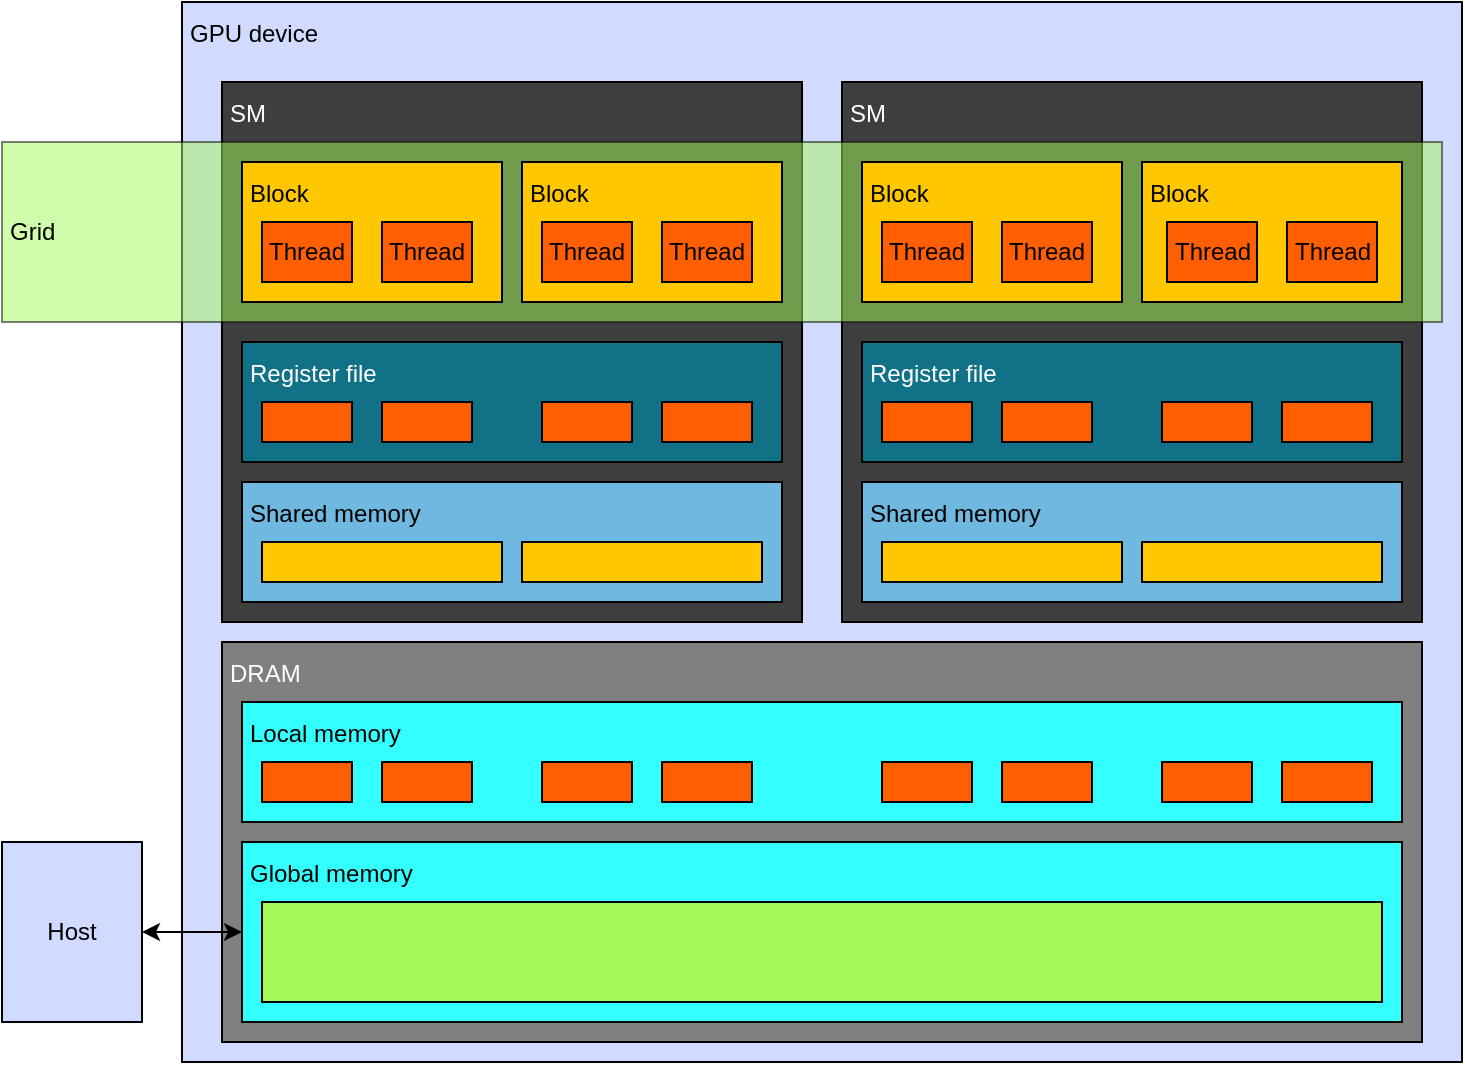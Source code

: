 <mxfile version="19.0.3" type="device" pages="2"><diagram id="NVqKGqWUO9oTKaJdgstw" name="Memory"><mxGraphModel dx="1422" dy="905" grid="1" gridSize="10" guides="1" tooltips="1" connect="1" arrows="1" fold="1" page="1" pageScale="1" pageWidth="850" pageHeight="1100" math="0" shadow="0"><root><mxCell id="0"/><mxCell id="1" parent="0"/><mxCell id="DMmCbcf1TtDY4tz1RF_1-1" value="GPU device" style="rounded=0;whiteSpace=wrap;html=1;align=left;verticalAlign=top;fillColor=#D1DAFF;spacing=4;" vertex="1" parent="1"><mxGeometry x="140" y="220" width="640" height="530" as="geometry"/></mxCell><mxCell id="DMmCbcf1TtDY4tz1RF_1-4" value="DRAM" style="rounded=0;whiteSpace=wrap;html=1;align=left;verticalAlign=top;fillColor=#808080;fontColor=#FFFFFF;spacing=4;" vertex="1" parent="1"><mxGeometry x="160" y="540" width="600" height="200" as="geometry"/></mxCell><mxCell id="DMmCbcf1TtDY4tz1RF_1-5" value="SM" style="rounded=0;whiteSpace=wrap;html=1;align=left;verticalAlign=top;fillColor=#3e3e3e;fontColor=#FFFFFF;spacing=4;" vertex="1" parent="1"><mxGeometry x="160" y="260" width="290" height="270" as="geometry"/></mxCell><mxCell id="DMmCbcf1TtDY4tz1RF_1-6" value="SM" style="rounded=0;whiteSpace=wrap;html=1;align=left;verticalAlign=top;fillColor=#3e3e3e;fontColor=#FFFFFF;spacing=4;" vertex="1" parent="1"><mxGeometry x="470" y="260" width="290" height="270" as="geometry"/></mxCell><mxCell id="DMmCbcf1TtDY4tz1RF_1-7" value="Register file" style="rounded=0;whiteSpace=wrap;html=1;align=left;verticalAlign=top;fillColor=#117187;fontColor=#FFFFFF;spacing=4;" vertex="1" parent="1"><mxGeometry x="170" y="390" width="270" height="60" as="geometry"/></mxCell><mxCell id="DMmCbcf1TtDY4tz1RF_1-8" value="Register file" style="rounded=0;whiteSpace=wrap;html=1;align=left;verticalAlign=top;fillColor=#117187;fontColor=#FFFFFF;spacing=4;" vertex="1" parent="1"><mxGeometry x="480" y="390" width="270" height="60" as="geometry"/></mxCell><mxCell id="DMmCbcf1TtDY4tz1RF_1-9" value="Shared memory" style="rounded=0;whiteSpace=wrap;html=1;align=left;verticalAlign=top;fillColor=#6fb8e0;spacing=4;" vertex="1" parent="1"><mxGeometry x="480" y="460" width="270" height="60" as="geometry"/></mxCell><mxCell id="DMmCbcf1TtDY4tz1RF_1-50" value="Grid" style="rounded=0;whiteSpace=wrap;html=1;fontColor=#000000;fillColor=#a3fa59;strokeColor=default;opacity=50;align=left;spacing=4;" vertex="1" parent="1"><mxGeometry x="50" y="290" width="720" height="90" as="geometry"/></mxCell><mxCell id="DMmCbcf1TtDY4tz1RF_1-10" value="Shared memory" style="rounded=0;whiteSpace=wrap;html=1;align=left;verticalAlign=top;fillColor=#6fb8e0;spacing=4;" vertex="1" parent="1"><mxGeometry x="170" y="460" width="270" height="60" as="geometry"/></mxCell><mxCell id="DMmCbcf1TtDY4tz1RF_1-11" value="Block" style="rounded=0;whiteSpace=wrap;html=1;align=left;verticalAlign=top;fillColor=#ffc700;spacing=4;" vertex="1" parent="1"><mxGeometry x="170" y="300" width="130" height="70" as="geometry"/></mxCell><mxCell id="DMmCbcf1TtDY4tz1RF_1-12" value="Block" style="rounded=0;whiteSpace=wrap;html=1;align=left;verticalAlign=top;fillColor=#ffc700;spacing=4;" vertex="1" parent="1"><mxGeometry x="310" y="300" width="130" height="70" as="geometry"/></mxCell><mxCell id="DMmCbcf1TtDY4tz1RF_1-13" value="Block" style="rounded=0;whiteSpace=wrap;html=1;align=left;verticalAlign=top;fillColor=#ffc700;spacing=4;" vertex="1" parent="1"><mxGeometry x="480" y="300" width="130" height="70" as="geometry"/></mxCell><mxCell id="DMmCbcf1TtDY4tz1RF_1-14" value="Block" style="rounded=0;whiteSpace=wrap;html=1;align=left;verticalAlign=top;fillColor=#ffc700;spacing=4;" vertex="1" parent="1"><mxGeometry x="620" y="300" width="130" height="70" as="geometry"/></mxCell><mxCell id="DMmCbcf1TtDY4tz1RF_1-15" value="Thread" style="rounded=0;whiteSpace=wrap;html=1;fillColor=#ff5f00;spacing=4;" vertex="1" parent="1"><mxGeometry x="180" y="330" width="45" height="30" as="geometry"/></mxCell><mxCell id="DMmCbcf1TtDY4tz1RF_1-16" value="Thread" style="rounded=0;whiteSpace=wrap;html=1;fillColor=#ff5f00;spacing=4;" vertex="1" parent="1"><mxGeometry x="240" y="330" width="45" height="30" as="geometry"/></mxCell><mxCell id="DMmCbcf1TtDY4tz1RF_1-17" value="Thread" style="rounded=0;whiteSpace=wrap;html=1;fillColor=#ff5f00;spacing=4;" vertex="1" parent="1"><mxGeometry x="320" y="330" width="45" height="30" as="geometry"/></mxCell><mxCell id="DMmCbcf1TtDY4tz1RF_1-18" value="Thread" style="rounded=0;whiteSpace=wrap;html=1;fillColor=#ff5f00;spacing=4;" vertex="1" parent="1"><mxGeometry x="380" y="330" width="45" height="30" as="geometry"/></mxCell><mxCell id="DMmCbcf1TtDY4tz1RF_1-19" value="Thread" style="rounded=0;whiteSpace=wrap;html=1;fillColor=#ff5f00;spacing=4;" vertex="1" parent="1"><mxGeometry x="490" y="330" width="45" height="30" as="geometry"/></mxCell><mxCell id="DMmCbcf1TtDY4tz1RF_1-20" value="Thread" style="rounded=0;whiteSpace=wrap;html=1;fillColor=#ff5f00;spacing=4;" vertex="1" parent="1"><mxGeometry x="550" y="330" width="45" height="30" as="geometry"/></mxCell><mxCell id="DMmCbcf1TtDY4tz1RF_1-21" value="Thread" style="rounded=0;whiteSpace=wrap;html=1;fillColor=#ff5f00;spacing=4;" vertex="1" parent="1"><mxGeometry x="632.5" y="330" width="45" height="30" as="geometry"/></mxCell><mxCell id="DMmCbcf1TtDY4tz1RF_1-22" value="Thread" style="rounded=0;whiteSpace=wrap;html=1;fillColor=#ff5f00;spacing=4;" vertex="1" parent="1"><mxGeometry x="692.5" y="330" width="45" height="30" as="geometry"/></mxCell><mxCell id="DMmCbcf1TtDY4tz1RF_1-23" value="Global memory" style="rounded=0;whiteSpace=wrap;html=1;align=left;verticalAlign=top;fillColor=#33FFFF;fontColor=#000000;spacing=4;" vertex="1" parent="1"><mxGeometry x="170" y="640" width="580" height="90" as="geometry"/></mxCell><mxCell id="DMmCbcf1TtDY4tz1RF_1-24" value="Local memory" style="rounded=0;whiteSpace=wrap;html=1;align=left;verticalAlign=top;fontColor=#000000;fillColor=#33FFFF;spacing=4;" vertex="1" parent="1"><mxGeometry x="170" y="570" width="580" height="60" as="geometry"/></mxCell><mxCell id="DMmCbcf1TtDY4tz1RF_1-25" value="" style="rounded=0;whiteSpace=wrap;html=1;align=left;verticalAlign=top;fillColor=#ffc700;spacing=4;" vertex="1" parent="1"><mxGeometry x="180" y="490" width="120" height="20" as="geometry"/></mxCell><mxCell id="DMmCbcf1TtDY4tz1RF_1-29" value="" style="rounded=0;whiteSpace=wrap;html=1;fillColor=#ff5f00;spacing=4;" vertex="1" parent="1"><mxGeometry x="180" y="420" width="45" height="20" as="geometry"/></mxCell><mxCell id="DMmCbcf1TtDY4tz1RF_1-30" value="" style="rounded=0;whiteSpace=wrap;html=1;fillColor=#ff5f00;spacing=4;" vertex="1" parent="1"><mxGeometry x="240" y="420" width="45" height="20" as="geometry"/></mxCell><mxCell id="DMmCbcf1TtDY4tz1RF_1-31" value="" style="rounded=0;whiteSpace=wrap;html=1;fillColor=#ff5f00;spacing=4;" vertex="1" parent="1"><mxGeometry x="320" y="420" width="45" height="20" as="geometry"/></mxCell><mxCell id="DMmCbcf1TtDY4tz1RF_1-32" value="" style="rounded=0;whiteSpace=wrap;html=1;fillColor=#ff5f00;spacing=4;" vertex="1" parent="1"><mxGeometry x="380" y="420" width="45" height="20" as="geometry"/></mxCell><mxCell id="DMmCbcf1TtDY4tz1RF_1-33" value="" style="rounded=0;whiteSpace=wrap;html=1;fillColor=#ff5f00;spacing=4;" vertex="1" parent="1"><mxGeometry x="180" y="600" width="45" height="20" as="geometry"/></mxCell><mxCell id="DMmCbcf1TtDY4tz1RF_1-34" value="" style="rounded=0;whiteSpace=wrap;html=1;fillColor=#ff5f00;spacing=4;" vertex="1" parent="1"><mxGeometry x="240" y="600" width="45" height="20" as="geometry"/></mxCell><mxCell id="DMmCbcf1TtDY4tz1RF_1-35" value="" style="rounded=0;whiteSpace=wrap;html=1;fillColor=#ff5f00;spacing=4;" vertex="1" parent="1"><mxGeometry x="320" y="600" width="45" height="20" as="geometry"/></mxCell><mxCell id="DMmCbcf1TtDY4tz1RF_1-36" value="" style="rounded=0;whiteSpace=wrap;html=1;fillColor=#ff5f00;spacing=4;" vertex="1" parent="1"><mxGeometry x="380" y="600" width="45" height="20" as="geometry"/></mxCell><mxCell id="DMmCbcf1TtDY4tz1RF_1-38" value="" style="rounded=0;whiteSpace=wrap;html=1;fillColor=#ff5f00;spacing=4;" vertex="1" parent="1"><mxGeometry x="490" y="600" width="45" height="20" as="geometry"/></mxCell><mxCell id="DMmCbcf1TtDY4tz1RF_1-39" value="" style="rounded=0;whiteSpace=wrap;html=1;fillColor=#ff5f00;spacing=4;" vertex="1" parent="1"><mxGeometry x="550" y="600" width="45" height="20" as="geometry"/></mxCell><mxCell id="DMmCbcf1TtDY4tz1RF_1-40" value="" style="rounded=0;whiteSpace=wrap;html=1;fillColor=#ff5f00;spacing=4;" vertex="1" parent="1"><mxGeometry x="630" y="600" width="45" height="20" as="geometry"/></mxCell><mxCell id="DMmCbcf1TtDY4tz1RF_1-41" value="" style="rounded=0;whiteSpace=wrap;html=1;fillColor=#ff5f00;spacing=4;" vertex="1" parent="1"><mxGeometry x="690" y="600" width="45" height="20" as="geometry"/></mxCell><mxCell id="DMmCbcf1TtDY4tz1RF_1-42" value="" style="rounded=0;whiteSpace=wrap;html=1;fillColor=#ff5f00;spacing=4;" vertex="1" parent="1"><mxGeometry x="490" y="420" width="45" height="20" as="geometry"/></mxCell><mxCell id="DMmCbcf1TtDY4tz1RF_1-43" value="" style="rounded=0;whiteSpace=wrap;html=1;fillColor=#ff5f00;spacing=4;" vertex="1" parent="1"><mxGeometry x="550" y="420" width="45" height="20" as="geometry"/></mxCell><mxCell id="DMmCbcf1TtDY4tz1RF_1-44" value="" style="rounded=0;whiteSpace=wrap;html=1;fillColor=#ff5f00;spacing=4;" vertex="1" parent="1"><mxGeometry x="630" y="420" width="45" height="20" as="geometry"/></mxCell><mxCell id="DMmCbcf1TtDY4tz1RF_1-45" value="" style="rounded=0;whiteSpace=wrap;html=1;fillColor=#ff5f00;spacing=4;" vertex="1" parent="1"><mxGeometry x="690" y="420" width="45" height="20" as="geometry"/></mxCell><mxCell id="DMmCbcf1TtDY4tz1RF_1-46" value="" style="rounded=0;whiteSpace=wrap;html=1;align=left;verticalAlign=top;fillColor=#ffc700;spacing=4;" vertex="1" parent="1"><mxGeometry x="310" y="490" width="120" height="20" as="geometry"/></mxCell><mxCell id="DMmCbcf1TtDY4tz1RF_1-47" value="" style="rounded=0;whiteSpace=wrap;html=1;align=left;verticalAlign=top;fillColor=#ffc700;spacing=4;" vertex="1" parent="1"><mxGeometry x="490" y="490" width="120" height="20" as="geometry"/></mxCell><mxCell id="DMmCbcf1TtDY4tz1RF_1-48" value="" style="rounded=0;whiteSpace=wrap;html=1;align=left;verticalAlign=top;fillColor=#ffc700;spacing=4;" vertex="1" parent="1"><mxGeometry x="620" y="490" width="120" height="20" as="geometry"/></mxCell><mxCell id="DMmCbcf1TtDY4tz1RF_1-51" value="" style="rounded=0;whiteSpace=wrap;html=1;fontColor=#000000;fillColor=#a3fa59;strokeColor=default;align=left;spacing=4;" vertex="1" parent="1"><mxGeometry x="180" y="670" width="560" height="50" as="geometry"/></mxCell><mxCell id="DMmCbcf1TtDY4tz1RF_1-53" value="Host" style="rounded=0;whiteSpace=wrap;html=1;align=center;verticalAlign=middle;fillColor=#D1DAFF;spacing=4;" vertex="1" parent="1"><mxGeometry x="50" y="640" width="70" height="90" as="geometry"/></mxCell><mxCell id="DMmCbcf1TtDY4tz1RF_1-55" value="" style="endArrow=classic;startArrow=classic;html=1;rounded=0;fontColor=#000000;exitX=1;exitY=0.5;exitDx=0;exitDy=0;entryX=0;entryY=0.5;entryDx=0;entryDy=0;spacing=4;" edge="1" parent="1" source="DMmCbcf1TtDY4tz1RF_1-53" target="DMmCbcf1TtDY4tz1RF_1-23"><mxGeometry width="50" height="50" relative="1" as="geometry"><mxPoint x="400" y="800" as="sourcePoint"/><mxPoint x="420" y="810" as="targetPoint"/></mxGeometry></mxCell></root></mxGraphModel></diagram><diagram id="SARKhnf7Pvlb7qB1SsaG" name="Something"><mxGraphModel dx="1422" dy="905" grid="1" gridSize="10" guides="1" tooltips="1" connect="1" arrows="1" fold="1" page="1" pageScale="1" pageWidth="850" pageHeight="1100" math="0" shadow="0"><root><mxCell id="0"/><mxCell id="1" parent="0"/></root></mxGraphModel></diagram></mxfile>